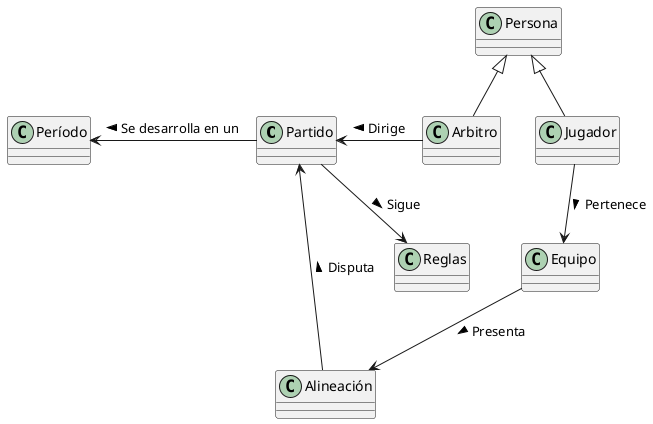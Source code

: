 @startuml

Partido  -l-> Período : Se desarrolla en un >
Partido --> Reglas : Sigue >


Partido <-r- Alineación  : Disputa <
Partido <-r- Arbitro  : Dirige <


Equipo --> Alineación : Presenta >

Jugador --> Equipo : Pertenece >


Persona <|-- Arbitro
Persona <|-- Jugador

@enduml
